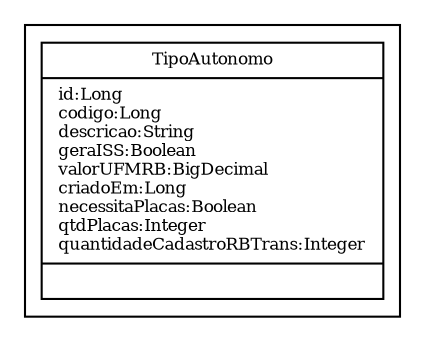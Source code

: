 digraph G{
fontname = "Times-Roman"
fontsize = 8

node [
        fontname = "Times-Roman"
        fontsize = 8
        shape = "record"
]

edge [
        fontname = "Times-Roman"
        fontsize = 8
]

subgraph clusterTIPO_DE_AUTONOMO
{
TipoAutonomo [label = "{TipoAutonomo|id:Long\lcodigo:Long\ldescricao:String\lgeraISS:Boolean\lvalorUFMRB:BigDecimal\lcriadoEm:Long\lnecessitaPlacas:Boolean\lqtdPlacas:Integer\lquantidadeCadastroRBTrans:Integer\l|\l}"]
}
}
